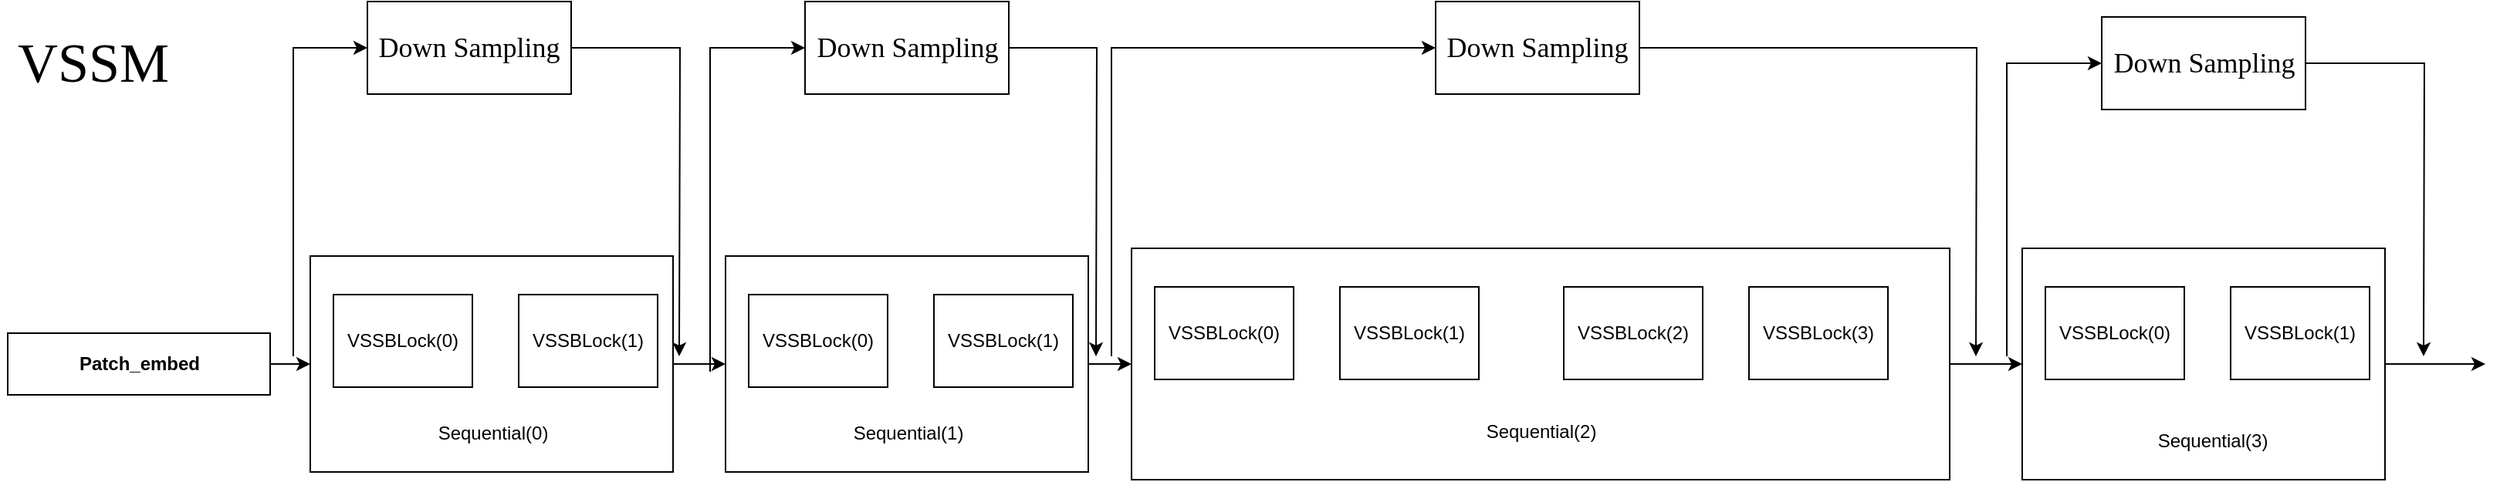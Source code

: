 <mxfile version="24.8.4">
  <diagram name="第 1 页" id="-rBXWYMA8vQO4I_JBFDj">
    <mxGraphModel dx="4186" dy="949" grid="1" gridSize="10" guides="1" tooltips="1" connect="1" arrows="1" fold="1" page="1" pageScale="1" pageWidth="827" pageHeight="1169" math="0" shadow="0">
      <root>
        <mxCell id="0" />
        <mxCell id="1" parent="0" />
        <mxCell id="SSyrkYJbgdm2HnbKpwL7-25" style="edgeStyle=orthogonalEdgeStyle;rounded=0;orthogonalLoop=1;jettySize=auto;html=1;exitX=1;exitY=0.5;exitDx=0;exitDy=0;entryX=0;entryY=0.5;entryDx=0;entryDy=0;" edge="1" parent="1" source="SSyrkYJbgdm2HnbKpwL7-8" target="SSyrkYJbgdm2HnbKpwL7-10">
          <mxGeometry relative="1" as="geometry" />
        </mxCell>
        <mxCell id="SSyrkYJbgdm2HnbKpwL7-8" value="" style="rounded=0;whiteSpace=wrap;html=1;" vertex="1" parent="1">
          <mxGeometry x="-2069" y="455" width="235" height="140" as="geometry" />
        </mxCell>
        <mxCell id="SSyrkYJbgdm2HnbKpwL7-24" style="edgeStyle=orthogonalEdgeStyle;rounded=0;orthogonalLoop=1;jettySize=auto;html=1;exitX=0.5;exitY=0;exitDx=0;exitDy=0;entryX=0;entryY=0.5;entryDx=0;entryDy=0;" edge="1" parent="1" source="SSyrkYJbgdm2HnbKpwL7-1" target="SSyrkYJbgdm2HnbKpwL7-8">
          <mxGeometry relative="1" as="geometry" />
        </mxCell>
        <mxCell id="SSyrkYJbgdm2HnbKpwL7-1" value="" style="rounded=0;whiteSpace=wrap;html=1;rotation=90;" vertex="1" parent="1">
          <mxGeometry x="-2200" y="440" width="40" height="170" as="geometry" />
        </mxCell>
        <mxCell id="SSyrkYJbgdm2HnbKpwL7-2" value="&lt;b&gt;Patch_embed&lt;/b&gt;" style="text;html=1;align=center;verticalAlign=middle;resizable=0;points=[];autosize=1;strokeColor=none;fillColor=none;rotation=0;" vertex="1" parent="1">
          <mxGeometry x="-2230" y="510" width="100" height="30" as="geometry" />
        </mxCell>
        <mxCell id="SSyrkYJbgdm2HnbKpwL7-3" value="VSSBLock(0)" style="rounded=0;whiteSpace=wrap;html=1;" vertex="1" parent="1">
          <mxGeometry x="-2054" y="480" width="90" height="60" as="geometry" />
        </mxCell>
        <mxCell id="SSyrkYJbgdm2HnbKpwL7-4" value="VSSBLock(1)" style="rounded=0;whiteSpace=wrap;html=1;" vertex="1" parent="1">
          <mxGeometry x="-1934" y="480" width="90" height="60" as="geometry" />
        </mxCell>
        <mxCell id="SSyrkYJbgdm2HnbKpwL7-5" value="&lt;font style=&quot;font-size: 36px;&quot; face=&quot;Times New Roman&quot;&gt;VSSM&lt;/font&gt;" style="text;html=1;align=center;verticalAlign=middle;resizable=0;points=[];autosize=1;strokeColor=none;fillColor=none;" vertex="1" parent="1">
          <mxGeometry x="-2270" y="300" width="120" height="60" as="geometry" />
        </mxCell>
        <mxCell id="SSyrkYJbgdm2HnbKpwL7-9" value="Sequential(0)" style="text;html=1;align=center;verticalAlign=middle;resizable=0;points=[];autosize=1;strokeColor=none;fillColor=none;" vertex="1" parent="1">
          <mxGeometry x="-1996.5" y="555" width="90" height="30" as="geometry" />
        </mxCell>
        <mxCell id="SSyrkYJbgdm2HnbKpwL7-26" style="edgeStyle=orthogonalEdgeStyle;rounded=0;orthogonalLoop=1;jettySize=auto;html=1;exitX=1;exitY=0.5;exitDx=0;exitDy=0;entryX=0;entryY=0.5;entryDx=0;entryDy=0;" edge="1" parent="1" source="SSyrkYJbgdm2HnbKpwL7-10" target="SSyrkYJbgdm2HnbKpwL7-14">
          <mxGeometry relative="1" as="geometry" />
        </mxCell>
        <mxCell id="SSyrkYJbgdm2HnbKpwL7-10" value="" style="rounded=0;whiteSpace=wrap;html=1;" vertex="1" parent="1">
          <mxGeometry x="-1800" y="455" width="235" height="140" as="geometry" />
        </mxCell>
        <mxCell id="SSyrkYJbgdm2HnbKpwL7-11" value="VSSBLock(0)" style="rounded=0;whiteSpace=wrap;html=1;" vertex="1" parent="1">
          <mxGeometry x="-1785" y="480" width="90" height="60" as="geometry" />
        </mxCell>
        <mxCell id="SSyrkYJbgdm2HnbKpwL7-12" value="VSSBLock(1)" style="rounded=0;whiteSpace=wrap;html=1;" vertex="1" parent="1">
          <mxGeometry x="-1665" y="480" width="90" height="60" as="geometry" />
        </mxCell>
        <mxCell id="SSyrkYJbgdm2HnbKpwL7-13" value="Sequential(1)" style="text;html=1;align=center;verticalAlign=middle;resizable=0;points=[];autosize=1;strokeColor=none;fillColor=none;" vertex="1" parent="1">
          <mxGeometry x="-1727.5" y="555" width="90" height="30" as="geometry" />
        </mxCell>
        <mxCell id="SSyrkYJbgdm2HnbKpwL7-27" style="edgeStyle=orthogonalEdgeStyle;rounded=0;orthogonalLoop=1;jettySize=auto;html=1;exitX=1;exitY=0.5;exitDx=0;exitDy=0;entryX=0;entryY=0.5;entryDx=0;entryDy=0;" edge="1" parent="1" source="SSyrkYJbgdm2HnbKpwL7-14" target="SSyrkYJbgdm2HnbKpwL7-20">
          <mxGeometry relative="1" as="geometry" />
        </mxCell>
        <mxCell id="SSyrkYJbgdm2HnbKpwL7-14" value="" style="rounded=0;whiteSpace=wrap;html=1;" vertex="1" parent="1">
          <mxGeometry x="-1537" y="450" width="530" height="150" as="geometry" />
        </mxCell>
        <mxCell id="SSyrkYJbgdm2HnbKpwL7-15" value="VSSBLock(0)" style="rounded=0;whiteSpace=wrap;html=1;" vertex="1" parent="1">
          <mxGeometry x="-1522" y="475" width="90" height="60" as="geometry" />
        </mxCell>
        <mxCell id="SSyrkYJbgdm2HnbKpwL7-16" value="VSSBLock(1)" style="rounded=0;whiteSpace=wrap;html=1;" vertex="1" parent="1">
          <mxGeometry x="-1402" y="475" width="90" height="60" as="geometry" />
        </mxCell>
        <mxCell id="SSyrkYJbgdm2HnbKpwL7-17" value="Sequential(2)" style="text;html=1;align=center;verticalAlign=middle;resizable=0;points=[];autosize=1;strokeColor=none;fillColor=none;" vertex="1" parent="1">
          <mxGeometry x="-1317" y="554" width="90" height="30" as="geometry" />
        </mxCell>
        <mxCell id="SSyrkYJbgdm2HnbKpwL7-18" value="VSSBLock(2)" style="rounded=0;whiteSpace=wrap;html=1;" vertex="1" parent="1">
          <mxGeometry x="-1257" y="475" width="90" height="60" as="geometry" />
        </mxCell>
        <mxCell id="SSyrkYJbgdm2HnbKpwL7-19" value="VSSBLock(3)" style="rounded=0;whiteSpace=wrap;html=1;" vertex="1" parent="1">
          <mxGeometry x="-1137" y="475" width="90" height="60" as="geometry" />
        </mxCell>
        <mxCell id="SSyrkYJbgdm2HnbKpwL7-28" style="edgeStyle=orthogonalEdgeStyle;rounded=0;orthogonalLoop=1;jettySize=auto;html=1;exitX=1;exitY=0.5;exitDx=0;exitDy=0;" edge="1" parent="1" source="SSyrkYJbgdm2HnbKpwL7-20">
          <mxGeometry relative="1" as="geometry">
            <mxPoint x="-660" y="525" as="targetPoint" />
          </mxGeometry>
        </mxCell>
        <mxCell id="SSyrkYJbgdm2HnbKpwL7-20" value="" style="rounded=0;whiteSpace=wrap;html=1;" vertex="1" parent="1">
          <mxGeometry x="-960" y="450" width="235" height="150" as="geometry" />
        </mxCell>
        <mxCell id="SSyrkYJbgdm2HnbKpwL7-21" value="VSSBLock(0)" style="rounded=0;whiteSpace=wrap;html=1;" vertex="1" parent="1">
          <mxGeometry x="-945" y="475" width="90" height="60" as="geometry" />
        </mxCell>
        <mxCell id="SSyrkYJbgdm2HnbKpwL7-22" value="VSSBLock(1)" style="rounded=0;whiteSpace=wrap;html=1;" vertex="1" parent="1">
          <mxGeometry x="-825" y="475" width="90" height="60" as="geometry" />
        </mxCell>
        <mxCell id="SSyrkYJbgdm2HnbKpwL7-23" value="Sequential(3)" style="text;html=1;align=center;verticalAlign=middle;resizable=0;points=[];autosize=1;strokeColor=none;fillColor=none;" vertex="1" parent="1">
          <mxGeometry x="-882.5" y="560" width="90" height="30" as="geometry" />
        </mxCell>
        <mxCell id="SSyrkYJbgdm2HnbKpwL7-34" style="edgeStyle=orthogonalEdgeStyle;rounded=0;orthogonalLoop=1;jettySize=auto;html=1;exitX=1;exitY=0.5;exitDx=0;exitDy=0;" edge="1" parent="1" source="SSyrkYJbgdm2HnbKpwL7-29">
          <mxGeometry relative="1" as="geometry">
            <mxPoint x="-1830" y="520" as="targetPoint" />
          </mxGeometry>
        </mxCell>
        <mxCell id="SSyrkYJbgdm2HnbKpwL7-29" value="&lt;font style=&quot;font-size: 18px;&quot; face=&quot;Times New Roman&quot;&gt;Down Sampling&lt;/font&gt;" style="rounded=0;whiteSpace=wrap;html=1;" vertex="1" parent="1">
          <mxGeometry x="-2032" y="290" width="132" height="60" as="geometry" />
        </mxCell>
        <mxCell id="SSyrkYJbgdm2HnbKpwL7-37" style="edgeStyle=orthogonalEdgeStyle;rounded=0;orthogonalLoop=1;jettySize=auto;html=1;exitX=1;exitY=0.5;exitDx=0;exitDy=0;" edge="1" parent="1" source="SSyrkYJbgdm2HnbKpwL7-30">
          <mxGeometry relative="1" as="geometry">
            <mxPoint x="-1560" y="520" as="targetPoint" />
          </mxGeometry>
        </mxCell>
        <mxCell id="SSyrkYJbgdm2HnbKpwL7-30" value="&lt;font style=&quot;font-size: 18px;&quot; face=&quot;Times New Roman&quot;&gt;Down Sampling&lt;/font&gt;" style="rounded=0;whiteSpace=wrap;html=1;" vertex="1" parent="1">
          <mxGeometry x="-1748.5" y="290" width="132" height="60" as="geometry" />
        </mxCell>
        <mxCell id="SSyrkYJbgdm2HnbKpwL7-39" style="edgeStyle=orthogonalEdgeStyle;rounded=0;orthogonalLoop=1;jettySize=auto;html=1;exitX=1;exitY=0.5;exitDx=0;exitDy=0;" edge="1" parent="1" source="SSyrkYJbgdm2HnbKpwL7-31">
          <mxGeometry relative="1" as="geometry">
            <mxPoint x="-990" y="520" as="targetPoint" />
          </mxGeometry>
        </mxCell>
        <mxCell id="SSyrkYJbgdm2HnbKpwL7-31" value="&lt;font style=&quot;font-size: 18px;&quot; face=&quot;Times New Roman&quot;&gt;Down Sampling&lt;/font&gt;" style="rounded=0;whiteSpace=wrap;html=1;" vertex="1" parent="1">
          <mxGeometry x="-1340" y="290" width="132" height="60" as="geometry" />
        </mxCell>
        <mxCell id="SSyrkYJbgdm2HnbKpwL7-32" value="" style="endArrow=classic;html=1;rounded=0;entryX=0;entryY=0.5;entryDx=0;entryDy=0;" edge="1" parent="1" target="SSyrkYJbgdm2HnbKpwL7-29">
          <mxGeometry width="50" height="50" relative="1" as="geometry">
            <mxPoint x="-2080" y="520" as="sourcePoint" />
            <mxPoint x="-2010" y="710" as="targetPoint" />
            <Array as="points">
              <mxPoint x="-2080" y="320" />
            </Array>
          </mxGeometry>
        </mxCell>
        <mxCell id="SSyrkYJbgdm2HnbKpwL7-36" value="" style="endArrow=classic;html=1;rounded=0;entryX=0;entryY=0.5;entryDx=0;entryDy=0;" edge="1" parent="1" target="SSyrkYJbgdm2HnbKpwL7-30">
          <mxGeometry width="50" height="50" relative="1" as="geometry">
            <mxPoint x="-1810" y="530" as="sourcePoint" />
            <mxPoint x="-1680" y="670" as="targetPoint" />
            <Array as="points">
              <mxPoint x="-1810" y="320" />
            </Array>
          </mxGeometry>
        </mxCell>
        <mxCell id="SSyrkYJbgdm2HnbKpwL7-38" value="" style="endArrow=classic;html=1;rounded=0;entryX=0;entryY=0.5;entryDx=0;entryDy=0;" edge="1" parent="1" target="SSyrkYJbgdm2HnbKpwL7-31">
          <mxGeometry width="50" height="50" relative="1" as="geometry">
            <mxPoint x="-1550" y="520" as="sourcePoint" />
            <mxPoint x="-1400" y="680" as="targetPoint" />
            <Array as="points">
              <mxPoint x="-1550" y="320" />
            </Array>
          </mxGeometry>
        </mxCell>
        <mxCell id="SSyrkYJbgdm2HnbKpwL7-42" style="edgeStyle=orthogonalEdgeStyle;rounded=0;orthogonalLoop=1;jettySize=auto;html=1;exitX=1;exitY=0.5;exitDx=0;exitDy=0;" edge="1" parent="1" source="SSyrkYJbgdm2HnbKpwL7-40">
          <mxGeometry relative="1" as="geometry">
            <mxPoint x="-700" y="520" as="targetPoint" />
          </mxGeometry>
        </mxCell>
        <mxCell id="SSyrkYJbgdm2HnbKpwL7-40" value="&lt;font style=&quot;font-size: 18px;&quot; face=&quot;Times New Roman&quot;&gt;Down Sampling&lt;/font&gt;" style="rounded=0;whiteSpace=wrap;html=1;" vertex="1" parent="1">
          <mxGeometry x="-908.5" y="300" width="132" height="60" as="geometry" />
        </mxCell>
        <mxCell id="SSyrkYJbgdm2HnbKpwL7-41" value="" style="endArrow=classic;html=1;rounded=0;entryX=0;entryY=0.5;entryDx=0;entryDy=0;" edge="1" parent="1" target="SSyrkYJbgdm2HnbKpwL7-40">
          <mxGeometry width="50" height="50" relative="1" as="geometry">
            <mxPoint x="-970" y="520" as="sourcePoint" />
            <mxPoint x="-900" y="690" as="targetPoint" />
            <Array as="points">
              <mxPoint x="-970" y="330" />
            </Array>
          </mxGeometry>
        </mxCell>
      </root>
    </mxGraphModel>
  </diagram>
</mxfile>
